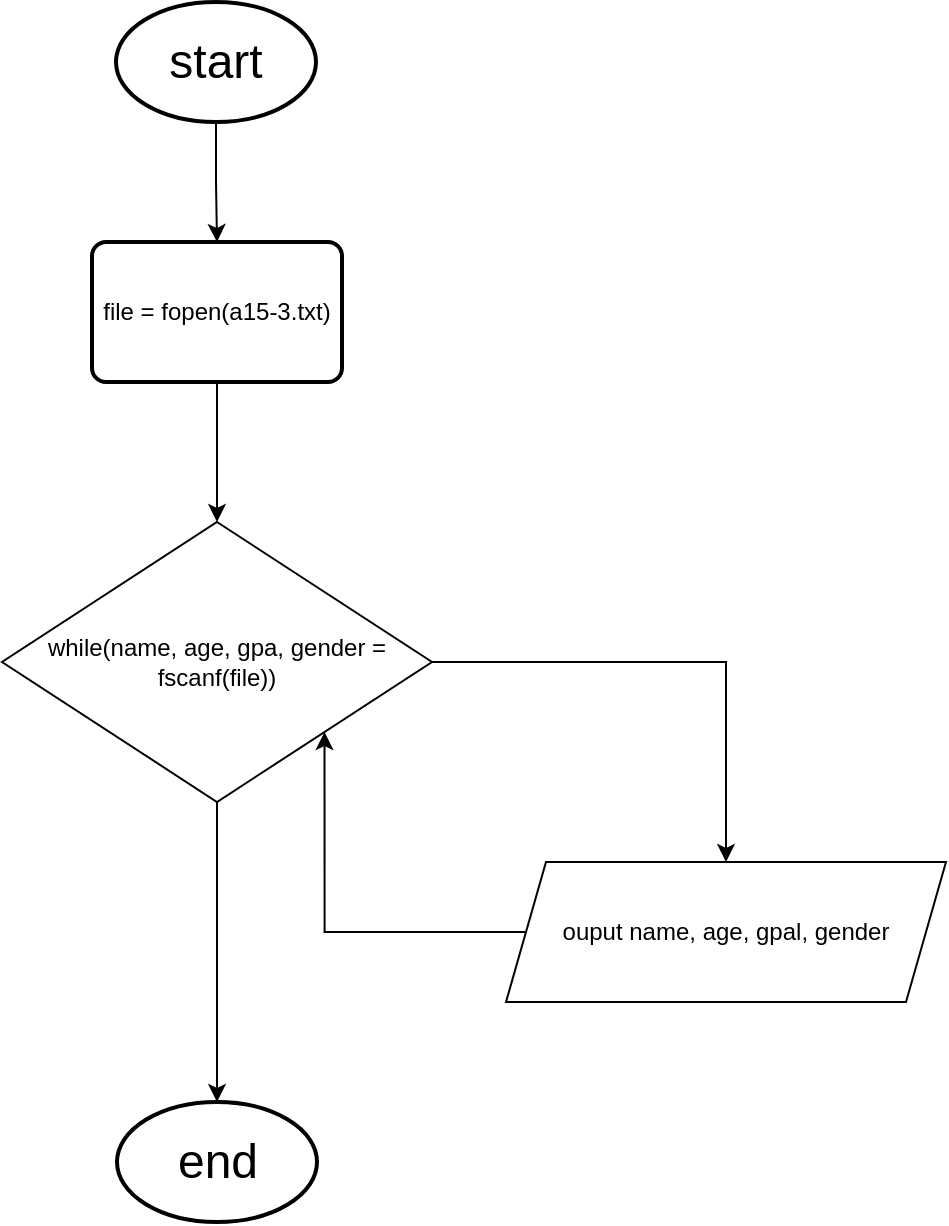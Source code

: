 <mxfile version="25.0.3">
  <diagram name="Page-1" id="aRdSEQ2kwfPlVT5PL9zC">
    <mxGraphModel dx="1434" dy="746" grid="1" gridSize="10" guides="1" tooltips="1" connect="1" arrows="1" fold="1" page="1" pageScale="1" pageWidth="850" pageHeight="1100" math="0" shadow="0">
      <root>
        <mxCell id="0" />
        <mxCell id="1" parent="0" />
        <mxCell id="W4O49Ts8Ft1C6xFYEIen-9" style="edgeStyle=orthogonalEdgeStyle;rounded=0;orthogonalLoop=1;jettySize=auto;html=1;entryX=0.5;entryY=0;entryDx=0;entryDy=0;" edge="1" parent="1" source="W4O49Ts8Ft1C6xFYEIen-1" target="W4O49Ts8Ft1C6xFYEIen-3">
          <mxGeometry relative="1" as="geometry" />
        </mxCell>
        <mxCell id="W4O49Ts8Ft1C6xFYEIen-1" value="&lt;font style=&quot;font-size: 24px;&quot;&gt;start&lt;/font&gt;" style="strokeWidth=2;html=1;shape=mxgraph.flowchart.start_1;whiteSpace=wrap;" vertex="1" parent="1">
          <mxGeometry x="375" y="40" width="100" height="60" as="geometry" />
        </mxCell>
        <mxCell id="W4O49Ts8Ft1C6xFYEIen-2" value="&lt;font style=&quot;font-size: 24px;&quot;&gt;end&lt;/font&gt;" style="strokeWidth=2;html=1;shape=mxgraph.flowchart.start_1;whiteSpace=wrap;" vertex="1" parent="1">
          <mxGeometry x="375.5" y="590" width="100" height="60" as="geometry" />
        </mxCell>
        <mxCell id="W4O49Ts8Ft1C6xFYEIen-10" style="edgeStyle=orthogonalEdgeStyle;rounded=0;orthogonalLoop=1;jettySize=auto;html=1;entryX=0.5;entryY=0;entryDx=0;entryDy=0;" edge="1" parent="1" source="W4O49Ts8Ft1C6xFYEIen-3" target="W4O49Ts8Ft1C6xFYEIen-4">
          <mxGeometry relative="1" as="geometry" />
        </mxCell>
        <mxCell id="W4O49Ts8Ft1C6xFYEIen-3" value="file = fopen(a15-3.txt)" style="rounded=1;whiteSpace=wrap;html=1;absoluteArcSize=1;arcSize=14;strokeWidth=2;" vertex="1" parent="1">
          <mxGeometry x="363" y="160" width="125" height="70" as="geometry" />
        </mxCell>
        <mxCell id="W4O49Ts8Ft1C6xFYEIen-6" style="edgeStyle=orthogonalEdgeStyle;rounded=0;orthogonalLoop=1;jettySize=auto;html=1;entryX=0.5;entryY=0;entryDx=0;entryDy=0;" edge="1" parent="1" source="W4O49Ts8Ft1C6xFYEIen-4" target="W4O49Ts8Ft1C6xFYEIen-5">
          <mxGeometry relative="1" as="geometry" />
        </mxCell>
        <mxCell id="W4O49Ts8Ft1C6xFYEIen-4" value="while(name, age, gpa, gender = fscanf(file))" style="rhombus;whiteSpace=wrap;html=1;" vertex="1" parent="1">
          <mxGeometry x="318" y="300" width="215" height="140" as="geometry" />
        </mxCell>
        <mxCell id="W4O49Ts8Ft1C6xFYEIen-7" style="edgeStyle=orthogonalEdgeStyle;rounded=0;orthogonalLoop=1;jettySize=auto;html=1;entryX=1;entryY=1;entryDx=0;entryDy=0;" edge="1" parent="1" source="W4O49Ts8Ft1C6xFYEIen-5" target="W4O49Ts8Ft1C6xFYEIen-4">
          <mxGeometry relative="1" as="geometry" />
        </mxCell>
        <mxCell id="W4O49Ts8Ft1C6xFYEIen-5" value="ouput name, age, gpal, gender" style="shape=parallelogram;perimeter=parallelogramPerimeter;whiteSpace=wrap;html=1;fixedSize=1;" vertex="1" parent="1">
          <mxGeometry x="570" y="470" width="220" height="70" as="geometry" />
        </mxCell>
        <mxCell id="W4O49Ts8Ft1C6xFYEIen-8" style="edgeStyle=orthogonalEdgeStyle;rounded=0;orthogonalLoop=1;jettySize=auto;html=1;entryX=0.5;entryY=0;entryDx=0;entryDy=0;entryPerimeter=0;" edge="1" parent="1" source="W4O49Ts8Ft1C6xFYEIen-4" target="W4O49Ts8Ft1C6xFYEIen-2">
          <mxGeometry relative="1" as="geometry" />
        </mxCell>
      </root>
    </mxGraphModel>
  </diagram>
</mxfile>
